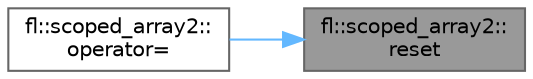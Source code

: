 digraph "fl::scoped_array2::reset"
{
 // INTERACTIVE_SVG=YES
 // LATEX_PDF_SIZE
  bgcolor="transparent";
  edge [fontname=Helvetica,fontsize=10,labelfontname=Helvetica,labelfontsize=10];
  node [fontname=Helvetica,fontsize=10,shape=box,height=0.2,width=0.4];
  rankdir="RL";
  Node1 [id="Node000001",label="fl::scoped_array2::\lreset",height=0.2,width=0.4,color="gray40", fillcolor="grey60", style="filled", fontcolor="black",tooltip=" "];
  Node1 -> Node2 [id="edge1_Node000001_Node000002",dir="back",color="steelblue1",style="solid",tooltip=" "];
  Node2 [id="Node000002",label="fl::scoped_array2::\loperator=",height=0.2,width=0.4,color="grey40", fillcolor="white", style="filled",URL="$d1/d56/classfl_1_1scoped__array2_af9e8a64d1c32236b1c54a8163f314a95.html#af9e8a64d1c32236b1c54a8163f314a95",tooltip=" "];
}
